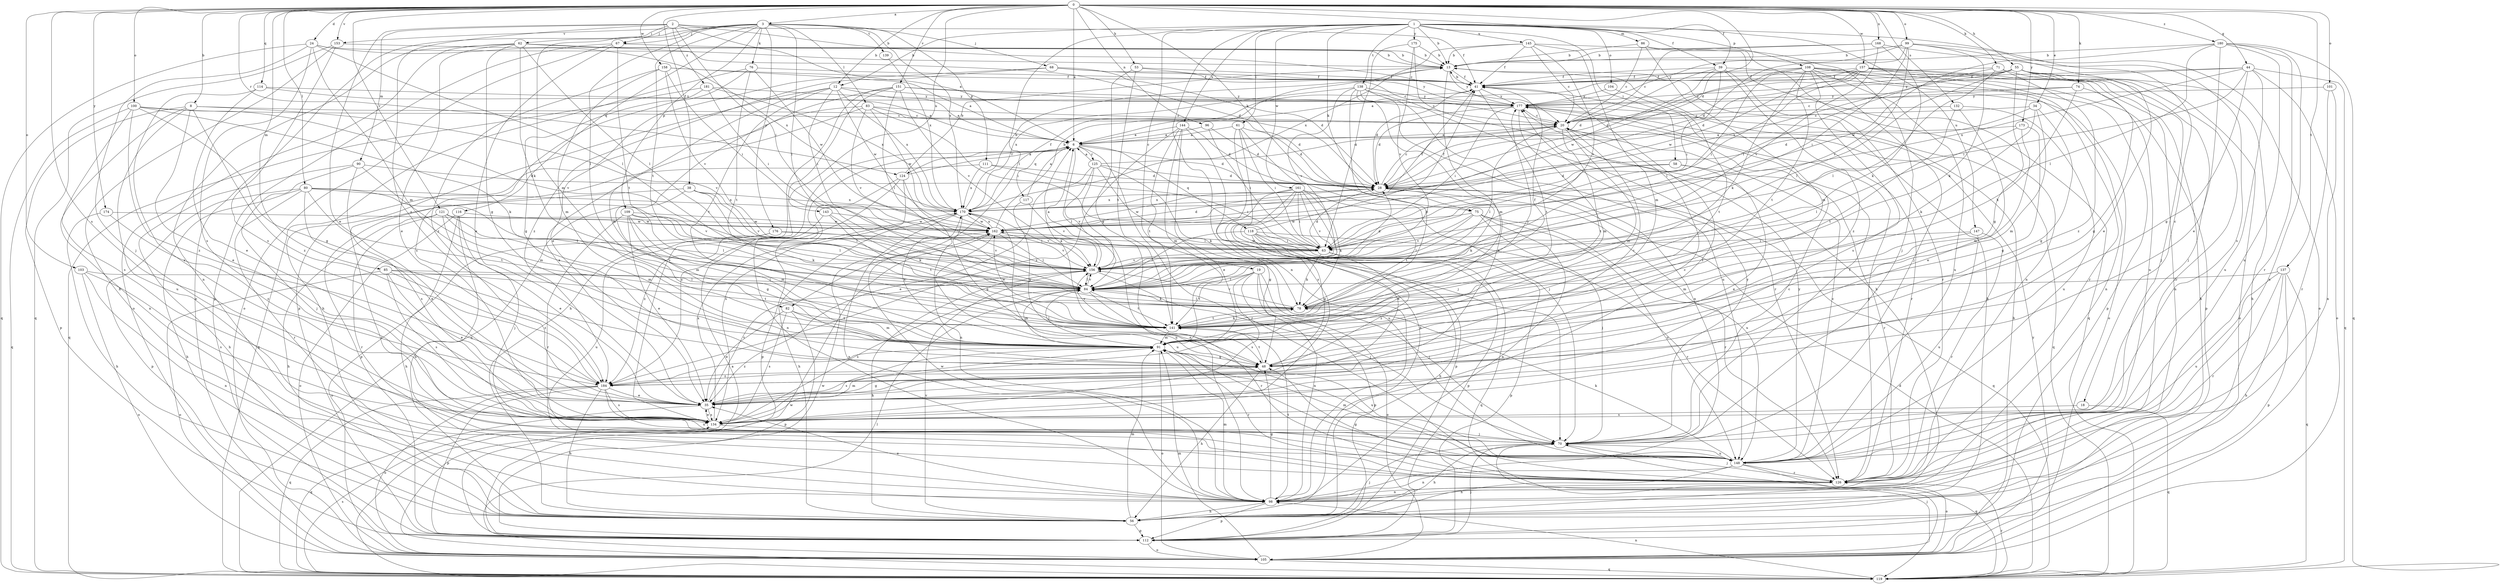 strict digraph  {
0;
1;
2;
3;
6;
8;
12;
13;
18;
19;
20;
24;
28;
34;
35;
38;
39;
41;
44;
48;
53;
55;
56;
58;
61;
62;
63;
67;
68;
70;
71;
74;
75;
76;
78;
80;
82;
83;
84;
85;
86;
90;
91;
96;
98;
99;
100;
101;
103;
104;
105;
108;
109;
111;
112;
114;
116;
117;
118;
119;
121;
124;
125;
126;
132;
134;
137;
138;
139;
141;
143;
144;
145;
147;
148;
151;
153;
156;
157;
158;
161;
162;
168;
170;
173;
174;
175;
176;
177;
180;
181;
184;
0 -> 3  [label=a];
0 -> 6  [label=a];
0 -> 8  [label=b];
0 -> 12  [label=b];
0 -> 24  [label=d];
0 -> 28  [label=d];
0 -> 34  [label=e];
0 -> 38  [label=f];
0 -> 39  [label=f];
0 -> 44  [label=g];
0 -> 53  [label=h];
0 -> 55  [label=h];
0 -> 71  [label=k];
0 -> 74  [label=k];
0 -> 75  [label=k];
0 -> 80  [label=l];
0 -> 85  [label=m];
0 -> 96  [label=n];
0 -> 99  [label=o];
0 -> 100  [label=o];
0 -> 101  [label=o];
0 -> 103  [label=o];
0 -> 114  [label=q];
0 -> 121  [label=r];
0 -> 124  [label=r];
0 -> 132  [label=s];
0 -> 134  [label=s];
0 -> 137  [label=t];
0 -> 143  [label=u];
0 -> 151  [label=v];
0 -> 153  [label=v];
0 -> 157  [label=w];
0 -> 158  [label=w];
0 -> 168  [label=x];
0 -> 173  [label=y];
0 -> 174  [label=y];
0 -> 180  [label=z];
1 -> 12  [label=b];
1 -> 13  [label=b];
1 -> 18  [label=c];
1 -> 19  [label=c];
1 -> 39  [label=f];
1 -> 58  [label=i];
1 -> 61  [label=i];
1 -> 75  [label=k];
1 -> 82  [label=l];
1 -> 86  [label=m];
1 -> 98  [label=n];
1 -> 104  [label=o];
1 -> 108  [label=p];
1 -> 138  [label=t];
1 -> 144  [label=u];
1 -> 145  [label=u];
1 -> 147  [label=u];
1 -> 161  [label=w];
1 -> 175  [label=y];
2 -> 6  [label=a];
2 -> 20  [label=c];
2 -> 35  [label=e];
2 -> 41  [label=f];
2 -> 62  [label=i];
2 -> 63  [label=i];
2 -> 67  [label=j];
2 -> 90  [label=m];
2 -> 181  [label=z];
2 -> 184  [label=z];
3 -> 67  [label=j];
3 -> 68  [label=j];
3 -> 76  [label=k];
3 -> 82  [label=l];
3 -> 83  [label=l];
3 -> 84  [label=l];
3 -> 91  [label=m];
3 -> 105  [label=o];
3 -> 109  [label=p];
3 -> 111  [label=p];
3 -> 116  [label=q];
3 -> 139  [label=t];
3 -> 141  [label=t];
3 -> 153  [label=v];
3 -> 170  [label=x];
3 -> 176  [label=y];
6 -> 28  [label=d];
6 -> 84  [label=l];
6 -> 98  [label=n];
6 -> 117  [label=q];
6 -> 118  [label=q];
6 -> 124  [label=r];
6 -> 125  [label=r];
6 -> 126  [label=r];
8 -> 20  [label=c];
8 -> 35  [label=e];
8 -> 98  [label=n];
8 -> 112  [label=p];
8 -> 148  [label=u];
8 -> 156  [label=v];
8 -> 184  [label=z];
12 -> 6  [label=a];
12 -> 56  [label=h];
12 -> 63  [label=i];
12 -> 91  [label=m];
12 -> 141  [label=t];
12 -> 162  [label=w];
12 -> 170  [label=x];
12 -> 177  [label=y];
13 -> 41  [label=f];
13 -> 91  [label=m];
13 -> 177  [label=y];
18 -> 119  [label=q];
18 -> 134  [label=s];
19 -> 70  [label=j];
19 -> 84  [label=l];
19 -> 98  [label=n];
19 -> 105  [label=o];
19 -> 112  [label=p];
19 -> 134  [label=s];
19 -> 141  [label=t];
20 -> 6  [label=a];
20 -> 84  [label=l];
20 -> 91  [label=m];
20 -> 141  [label=t];
24 -> 13  [label=b];
24 -> 70  [label=j];
24 -> 84  [label=l];
24 -> 91  [label=m];
24 -> 119  [label=q];
24 -> 134  [label=s];
24 -> 170  [label=x];
28 -> 20  [label=c];
28 -> 78  [label=k];
28 -> 119  [label=q];
28 -> 148  [label=u];
28 -> 162  [label=w];
28 -> 170  [label=x];
34 -> 20  [label=c];
34 -> 28  [label=d];
34 -> 48  [label=g];
34 -> 78  [label=k];
34 -> 91  [label=m];
35 -> 20  [label=c];
35 -> 48  [label=g];
35 -> 119  [label=q];
35 -> 134  [label=s];
35 -> 156  [label=v];
38 -> 84  [label=l];
38 -> 91  [label=m];
38 -> 126  [label=r];
38 -> 156  [label=v];
38 -> 170  [label=x];
39 -> 28  [label=d];
39 -> 41  [label=f];
39 -> 63  [label=i];
39 -> 105  [label=o];
39 -> 126  [label=r];
39 -> 162  [label=w];
39 -> 184  [label=z];
41 -> 13  [label=b];
41 -> 28  [label=d];
41 -> 141  [label=t];
41 -> 177  [label=y];
44 -> 41  [label=f];
44 -> 48  [label=g];
44 -> 63  [label=i];
44 -> 105  [label=o];
44 -> 119  [label=q];
44 -> 148  [label=u];
44 -> 170  [label=x];
44 -> 177  [label=y];
48 -> 20  [label=c];
48 -> 56  [label=h];
48 -> 141  [label=t];
48 -> 184  [label=z];
53 -> 41  [label=f];
53 -> 48  [label=g];
53 -> 141  [label=t];
53 -> 177  [label=y];
55 -> 28  [label=d];
55 -> 41  [label=f];
55 -> 48  [label=g];
55 -> 56  [label=h];
55 -> 70  [label=j];
55 -> 84  [label=l];
55 -> 105  [label=o];
55 -> 126  [label=r];
55 -> 170  [label=x];
56 -> 13  [label=b];
56 -> 70  [label=j];
56 -> 91  [label=m];
56 -> 112  [label=p];
56 -> 156  [label=v];
58 -> 28  [label=d];
58 -> 35  [label=e];
58 -> 63  [label=i];
58 -> 126  [label=r];
61 -> 6  [label=a];
61 -> 28  [label=d];
61 -> 56  [label=h];
61 -> 63  [label=i];
61 -> 70  [label=j];
61 -> 134  [label=s];
62 -> 13  [label=b];
62 -> 28  [label=d];
62 -> 35  [label=e];
62 -> 48  [label=g];
62 -> 78  [label=k];
62 -> 84  [label=l];
62 -> 98  [label=n];
62 -> 105  [label=o];
63 -> 28  [label=d];
63 -> 78  [label=k];
63 -> 112  [label=p];
63 -> 156  [label=v];
63 -> 162  [label=w];
63 -> 184  [label=z];
67 -> 13  [label=b];
67 -> 35  [label=e];
67 -> 105  [label=o];
67 -> 112  [label=p];
67 -> 141  [label=t];
68 -> 20  [label=c];
68 -> 28  [label=d];
68 -> 35  [label=e];
68 -> 41  [label=f];
68 -> 184  [label=z];
70 -> 20  [label=c];
70 -> 41  [label=f];
70 -> 56  [label=h];
70 -> 119  [label=q];
70 -> 148  [label=u];
70 -> 177  [label=y];
71 -> 41  [label=f];
71 -> 63  [label=i];
71 -> 70  [label=j];
71 -> 84  [label=l];
71 -> 184  [label=z];
74 -> 20  [label=c];
74 -> 48  [label=g];
74 -> 78  [label=k];
74 -> 177  [label=y];
75 -> 70  [label=j];
75 -> 84  [label=l];
75 -> 98  [label=n];
75 -> 126  [label=r];
75 -> 148  [label=u];
75 -> 156  [label=v];
75 -> 162  [label=w];
76 -> 41  [label=f];
76 -> 112  [label=p];
76 -> 134  [label=s];
76 -> 141  [label=t];
76 -> 162  [label=w];
78 -> 41  [label=f];
78 -> 84  [label=l];
78 -> 141  [label=t];
78 -> 156  [label=v];
80 -> 35  [label=e];
80 -> 56  [label=h];
80 -> 84  [label=l];
80 -> 112  [label=p];
80 -> 126  [label=r];
80 -> 141  [label=t];
80 -> 156  [label=v];
80 -> 170  [label=x];
82 -> 35  [label=e];
82 -> 91  [label=m];
82 -> 112  [label=p];
82 -> 134  [label=s];
82 -> 141  [label=t];
83 -> 20  [label=c];
83 -> 28  [label=d];
83 -> 35  [label=e];
83 -> 63  [label=i];
83 -> 119  [label=q];
83 -> 156  [label=v];
83 -> 162  [label=w];
84 -> 78  [label=k];
84 -> 91  [label=m];
84 -> 126  [label=r];
84 -> 134  [label=s];
84 -> 141  [label=t];
84 -> 156  [label=v];
85 -> 35  [label=e];
85 -> 84  [label=l];
85 -> 105  [label=o];
85 -> 134  [label=s];
85 -> 141  [label=t];
85 -> 184  [label=z];
86 -> 13  [label=b];
86 -> 20  [label=c];
86 -> 70  [label=j];
86 -> 91  [label=m];
86 -> 98  [label=n];
90 -> 28  [label=d];
90 -> 56  [label=h];
90 -> 70  [label=j];
90 -> 91  [label=m];
90 -> 134  [label=s];
91 -> 48  [label=g];
91 -> 84  [label=l];
91 -> 105  [label=o];
91 -> 126  [label=r];
91 -> 134  [label=s];
91 -> 148  [label=u];
91 -> 170  [label=x];
91 -> 184  [label=z];
96 -> 6  [label=a];
96 -> 28  [label=d];
96 -> 63  [label=i];
98 -> 35  [label=e];
98 -> 48  [label=g];
98 -> 56  [label=h];
98 -> 91  [label=m];
98 -> 112  [label=p];
98 -> 141  [label=t];
98 -> 162  [label=w];
99 -> 13  [label=b];
99 -> 28  [label=d];
99 -> 35  [label=e];
99 -> 63  [label=i];
99 -> 78  [label=k];
99 -> 105  [label=o];
99 -> 156  [label=v];
99 -> 177  [label=y];
100 -> 20  [label=c];
100 -> 48  [label=g];
100 -> 78  [label=k];
100 -> 119  [label=q];
100 -> 134  [label=s];
100 -> 156  [label=v];
100 -> 184  [label=z];
101 -> 98  [label=n];
101 -> 126  [label=r];
101 -> 177  [label=y];
103 -> 84  [label=l];
103 -> 98  [label=n];
103 -> 105  [label=o];
103 -> 134  [label=s];
104 -> 141  [label=t];
104 -> 177  [label=y];
105 -> 13  [label=b];
105 -> 70  [label=j];
105 -> 84  [label=l];
105 -> 91  [label=m];
105 -> 119  [label=q];
105 -> 177  [label=y];
108 -> 28  [label=d];
108 -> 41  [label=f];
108 -> 70  [label=j];
108 -> 78  [label=k];
108 -> 84  [label=l];
108 -> 98  [label=n];
108 -> 112  [label=p];
108 -> 126  [label=r];
108 -> 134  [label=s];
108 -> 141  [label=t];
108 -> 148  [label=u];
109 -> 35  [label=e];
109 -> 48  [label=g];
109 -> 78  [label=k];
109 -> 84  [label=l];
109 -> 91  [label=m];
109 -> 126  [label=r];
109 -> 162  [label=w];
111 -> 28  [label=d];
111 -> 63  [label=i];
111 -> 112  [label=p];
111 -> 170  [label=x];
112 -> 70  [label=j];
112 -> 105  [label=o];
112 -> 162  [label=w];
114 -> 6  [label=a];
114 -> 35  [label=e];
114 -> 134  [label=s];
114 -> 177  [label=y];
116 -> 56  [label=h];
116 -> 70  [label=j];
116 -> 98  [label=n];
116 -> 105  [label=o];
116 -> 162  [label=w];
117 -> 6  [label=a];
117 -> 48  [label=g];
117 -> 156  [label=v];
118 -> 41  [label=f];
118 -> 48  [label=g];
118 -> 56  [label=h];
118 -> 63  [label=i];
118 -> 84  [label=l];
118 -> 112  [label=p];
118 -> 119  [label=q];
118 -> 126  [label=r];
119 -> 6  [label=a];
119 -> 28  [label=d];
119 -> 98  [label=n];
119 -> 126  [label=r];
119 -> 134  [label=s];
119 -> 162  [label=w];
121 -> 35  [label=e];
121 -> 56  [label=h];
121 -> 84  [label=l];
121 -> 91  [label=m];
121 -> 126  [label=r];
121 -> 162  [label=w];
124 -> 6  [label=a];
124 -> 13  [label=b];
124 -> 98  [label=n];
124 -> 112  [label=p];
124 -> 134  [label=s];
124 -> 184  [label=z];
125 -> 6  [label=a];
125 -> 20  [label=c];
125 -> 28  [label=d];
125 -> 35  [label=e];
125 -> 78  [label=k];
125 -> 98  [label=n];
125 -> 148  [label=u];
125 -> 156  [label=v];
126 -> 48  [label=g];
126 -> 70  [label=j];
126 -> 98  [label=n];
126 -> 177  [label=y];
132 -> 20  [label=c];
132 -> 35  [label=e];
132 -> 141  [label=t];
132 -> 148  [label=u];
134 -> 35  [label=e];
134 -> 41  [label=f];
134 -> 70  [label=j];
134 -> 91  [label=m];
134 -> 170  [label=x];
137 -> 56  [label=h];
137 -> 84  [label=l];
137 -> 112  [label=p];
137 -> 119  [label=q];
137 -> 126  [label=r];
137 -> 148  [label=u];
138 -> 35  [label=e];
138 -> 98  [label=n];
138 -> 126  [label=r];
138 -> 141  [label=t];
138 -> 148  [label=u];
138 -> 156  [label=v];
138 -> 170  [label=x];
138 -> 177  [label=y];
139 -> 170  [label=x];
141 -> 6  [label=a];
141 -> 78  [label=k];
141 -> 91  [label=m];
141 -> 156  [label=v];
141 -> 162  [label=w];
141 -> 177  [label=y];
143 -> 78  [label=k];
143 -> 141  [label=t];
143 -> 162  [label=w];
143 -> 184  [label=z];
144 -> 6  [label=a];
144 -> 28  [label=d];
144 -> 35  [label=e];
144 -> 70  [label=j];
144 -> 91  [label=m];
144 -> 141  [label=t];
144 -> 184  [label=z];
145 -> 13  [label=b];
145 -> 20  [label=c];
145 -> 41  [label=f];
145 -> 91  [label=m];
145 -> 119  [label=q];
145 -> 156  [label=v];
145 -> 170  [label=x];
147 -> 63  [label=i];
147 -> 91  [label=m];
147 -> 126  [label=r];
147 -> 148  [label=u];
148 -> 20  [label=c];
148 -> 56  [label=h];
148 -> 78  [label=k];
148 -> 91  [label=m];
148 -> 98  [label=n];
148 -> 105  [label=o];
148 -> 126  [label=r];
148 -> 177  [label=y];
151 -> 20  [label=c];
151 -> 56  [label=h];
151 -> 84  [label=l];
151 -> 119  [label=q];
151 -> 134  [label=s];
151 -> 156  [label=v];
151 -> 177  [label=y];
153 -> 13  [label=b];
153 -> 56  [label=h];
153 -> 119  [label=q];
153 -> 134  [label=s];
156 -> 6  [label=a];
156 -> 28  [label=d];
156 -> 56  [label=h];
156 -> 70  [label=j];
156 -> 84  [label=l];
157 -> 6  [label=a];
157 -> 20  [label=c];
157 -> 41  [label=f];
157 -> 56  [label=h];
157 -> 63  [label=i];
157 -> 98  [label=n];
157 -> 112  [label=p];
157 -> 148  [label=u];
157 -> 162  [label=w];
158 -> 6  [label=a];
158 -> 41  [label=f];
158 -> 63  [label=i];
158 -> 91  [label=m];
158 -> 156  [label=v];
158 -> 184  [label=z];
161 -> 35  [label=e];
161 -> 48  [label=g];
161 -> 63  [label=i];
161 -> 78  [label=k];
161 -> 84  [label=l];
161 -> 112  [label=p];
161 -> 141  [label=t];
161 -> 156  [label=v];
161 -> 170  [label=x];
162 -> 13  [label=b];
162 -> 28  [label=d];
162 -> 41  [label=f];
162 -> 63  [label=i];
162 -> 84  [label=l];
162 -> 148  [label=u];
162 -> 156  [label=v];
162 -> 170  [label=x];
168 -> 13  [label=b];
168 -> 20  [label=c];
168 -> 78  [label=k];
168 -> 134  [label=s];
168 -> 156  [label=v];
170 -> 13  [label=b];
170 -> 41  [label=f];
170 -> 48  [label=g];
170 -> 56  [label=h];
170 -> 98  [label=n];
170 -> 148  [label=u];
170 -> 156  [label=v];
170 -> 162  [label=w];
173 -> 6  [label=a];
173 -> 48  [label=g];
173 -> 84  [label=l];
173 -> 91  [label=m];
174 -> 56  [label=h];
174 -> 162  [label=w];
174 -> 184  [label=z];
175 -> 13  [label=b];
175 -> 56  [label=h];
175 -> 63  [label=i];
175 -> 156  [label=v];
176 -> 63  [label=i];
176 -> 105  [label=o];
176 -> 148  [label=u];
176 -> 156  [label=v];
177 -> 20  [label=c];
177 -> 28  [label=d];
177 -> 63  [label=i];
177 -> 91  [label=m];
177 -> 119  [label=q];
177 -> 126  [label=r];
180 -> 13  [label=b];
180 -> 35  [label=e];
180 -> 84  [label=l];
180 -> 98  [label=n];
180 -> 119  [label=q];
180 -> 126  [label=r];
180 -> 148  [label=u];
180 -> 162  [label=w];
181 -> 48  [label=g];
181 -> 63  [label=i];
181 -> 119  [label=q];
181 -> 170  [label=x];
181 -> 177  [label=y];
184 -> 35  [label=e];
184 -> 56  [label=h];
184 -> 105  [label=o];
184 -> 112  [label=p];
184 -> 119  [label=q];
184 -> 134  [label=s];
184 -> 148  [label=u];
}
